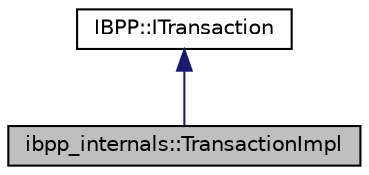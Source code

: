 digraph "ibpp_internals::TransactionImpl"
{
 // LATEX_PDF_SIZE
  edge [fontname="Helvetica",fontsize="10",labelfontname="Helvetica",labelfontsize="10"];
  node [fontname="Helvetica",fontsize="10",shape=record];
  Node1 [label="ibpp_internals::TransactionImpl",height=0.2,width=0.4,color="black", fillcolor="grey75", style="filled", fontcolor="black",tooltip=" "];
  Node2 -> Node1 [dir="back",color="midnightblue",fontsize="10",style="solid"];
  Node2 [label="IBPP::ITransaction",height=0.2,width=0.4,color="black", fillcolor="white", style="filled",URL="$classIBPP_1_1ITransaction.html",tooltip=" "];
}
